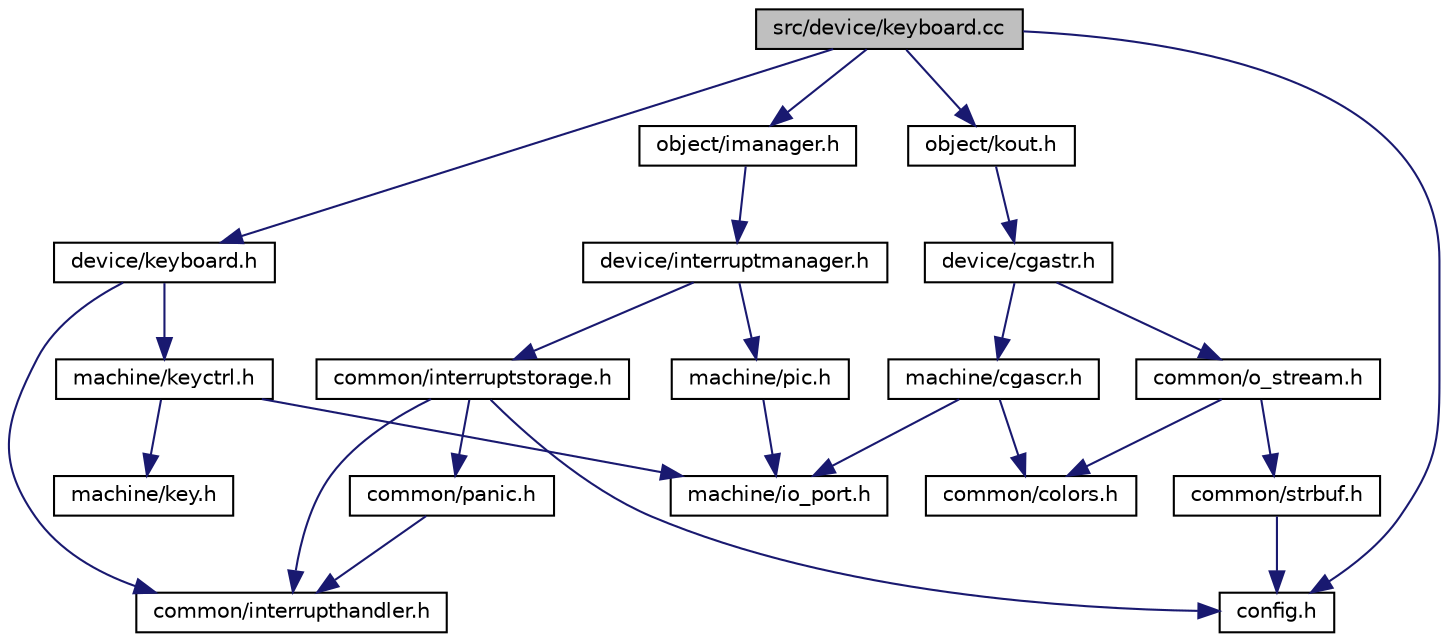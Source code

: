 digraph "src/device/keyboard.cc"
{
  bgcolor="transparent";
  edge [fontname="Helvetica",fontsize="10",labelfontname="Helvetica",labelfontsize="10"];
  node [fontname="Helvetica",fontsize="10",shape=record];
  Node1 [label="src/device/keyboard.cc",height=0.2,width=0.4,color="black", fillcolor="grey75", style="filled", fontcolor="black"];
  Node1 -> Node2 [color="midnightblue",fontsize="10",style="solid",fontname="Helvetica"];
  Node2 [label="device/keyboard.h",height=0.2,width=0.4,color="black",URL="$device_2keyboard_8h.html"];
  Node2 -> Node3 [color="midnightblue",fontsize="10",style="solid",fontname="Helvetica"];
  Node3 [label="machine/keyctrl.h",height=0.2,width=0.4,color="black",URL="$keyctrl_8h.html"];
  Node3 -> Node4 [color="midnightblue",fontsize="10",style="solid",fontname="Helvetica"];
  Node4 [label="machine/io_port.h",height=0.2,width=0.4,color="black",URL="$io__port_8h.html"];
  Node3 -> Node5 [color="midnightblue",fontsize="10",style="solid",fontname="Helvetica"];
  Node5 [label="machine/key.h",height=0.2,width=0.4,color="black",URL="$key_8h.html"];
  Node2 -> Node6 [color="midnightblue",fontsize="10",style="solid",fontname="Helvetica"];
  Node6 [label="common/interrupthandler.h",height=0.2,width=0.4,color="black",URL="$interrupthandler_8h.html"];
  Node1 -> Node7 [color="midnightblue",fontsize="10",style="solid",fontname="Helvetica"];
  Node7 [label="object/imanager.h",height=0.2,width=0.4,color="black",URL="$imanager_8h.html"];
  Node7 -> Node8 [color="midnightblue",fontsize="10",style="solid",fontname="Helvetica"];
  Node8 [label="device/interruptmanager.h",height=0.2,width=0.4,color="black",URL="$interruptmanager_8h.html"];
  Node8 -> Node9 [color="midnightblue",fontsize="10",style="solid",fontname="Helvetica"];
  Node9 [label="common/interruptstorage.h",height=0.2,width=0.4,color="black",URL="$interruptstorage_8h.html"];
  Node9 -> Node6 [color="midnightblue",fontsize="10",style="solid",fontname="Helvetica"];
  Node9 -> Node10 [color="midnightblue",fontsize="10",style="solid",fontname="Helvetica"];
  Node10 [label="common/panic.h",height=0.2,width=0.4,color="black",URL="$panic_8h.html"];
  Node10 -> Node6 [color="midnightblue",fontsize="10",style="solid",fontname="Helvetica"];
  Node9 -> Node11 [color="midnightblue",fontsize="10",style="solid",fontname="Helvetica"];
  Node11 [label="config.h",height=0.2,width=0.4,color="black",URL="$config_8h.html",tooltip="verschiedene defines für Einstellungen "];
  Node8 -> Node12 [color="midnightblue",fontsize="10",style="solid",fontname="Helvetica"];
  Node12 [label="machine/pic.h",height=0.2,width=0.4,color="black",URL="$pic_8h.html"];
  Node12 -> Node4 [color="midnightblue",fontsize="10",style="solid",fontname="Helvetica"];
  Node1 -> Node13 [color="midnightblue",fontsize="10",style="solid",fontname="Helvetica"];
  Node13 [label="object/kout.h",height=0.2,width=0.4,color="black",URL="$kout_8h.html",tooltip="alles notwendige zum nutzen der in main.cc deklarierten globalen Variable kout "];
  Node13 -> Node14 [color="midnightblue",fontsize="10",style="solid",fontname="Helvetica"];
  Node14 [label="device/cgastr.h",height=0.2,width=0.4,color="black",URL="$cgastr_8h.html"];
  Node14 -> Node15 [color="midnightblue",fontsize="10",style="solid",fontname="Helvetica"];
  Node15 [label="common/o_stream.h",height=0.2,width=0.4,color="black",URL="$o__stream_8h.html"];
  Node15 -> Node16 [color="midnightblue",fontsize="10",style="solid",fontname="Helvetica"];
  Node16 [label="common/strbuf.h",height=0.2,width=0.4,color="black",URL="$strbuf_8h.html"];
  Node16 -> Node11 [color="midnightblue",fontsize="10",style="solid",fontname="Helvetica"];
  Node15 -> Node17 [color="midnightblue",fontsize="10",style="solid",fontname="Helvetica"];
  Node17 [label="common/colors.h",height=0.2,width=0.4,color="black",URL="$colors_8h.html"];
  Node14 -> Node18 [color="midnightblue",fontsize="10",style="solid",fontname="Helvetica"];
  Node18 [label="machine/cgascr.h",height=0.2,width=0.4,color="black",URL="$cgascr_8h.html"];
  Node18 -> Node4 [color="midnightblue",fontsize="10",style="solid",fontname="Helvetica"];
  Node18 -> Node17 [color="midnightblue",fontsize="10",style="solid",fontname="Helvetica"];
  Node1 -> Node11 [color="midnightblue",fontsize="10",style="solid",fontname="Helvetica"];
}
